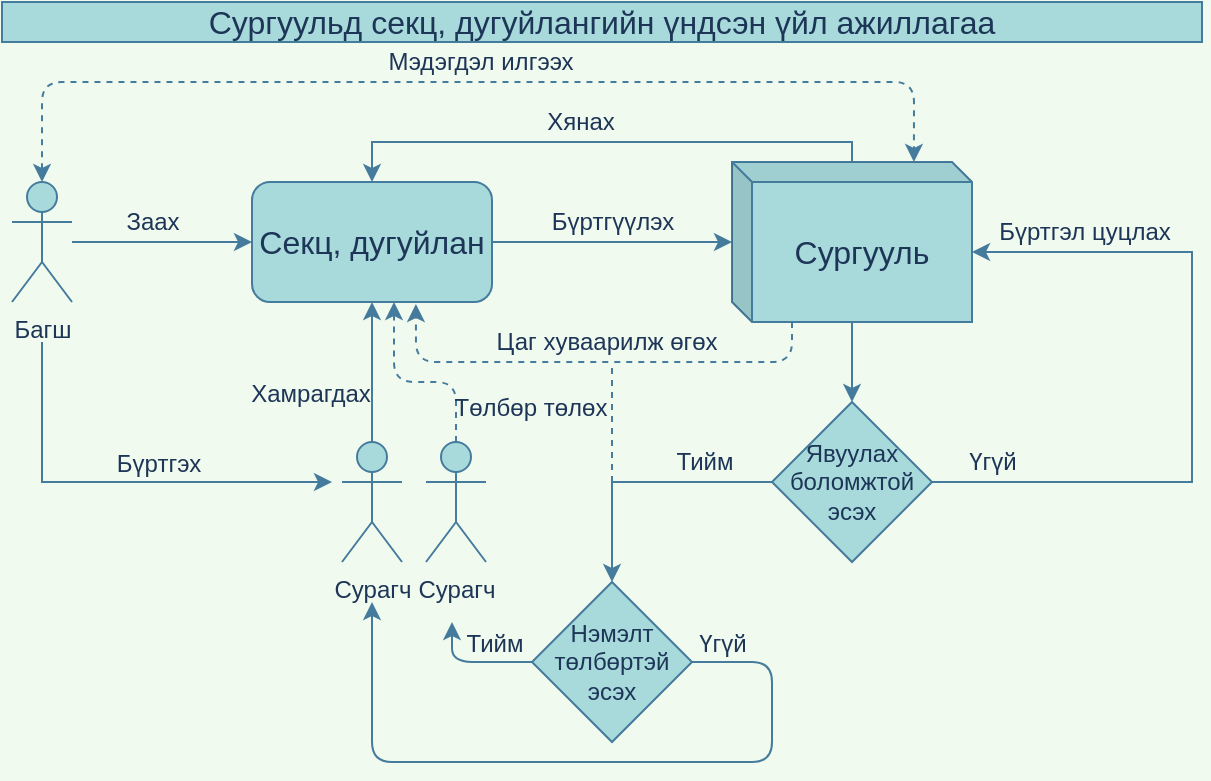<mxfile version="14.5.1" type="device"><diagram id="_V8XOht9oQuZynGTUvyt" name="Page-1"><mxGraphModel dx="852" dy="494" grid="1" gridSize="10" guides="1" tooltips="1" connect="1" arrows="1" fold="1" page="1" pageScale="1" pageWidth="827" pageHeight="1169" background="#F1FAEE" math="0" shadow="0"><root><mxCell id="0"/><mxCell id="1" parent="0"/><mxCell id="hdeo0CHDybi6qxTu8qeH-1" value="&lt;font style=&quot;font-size: 16px&quot;&gt;Сургуульд секц, дугуйлангийн үндсэн үйл ажиллагаа&lt;/font&gt;" style="rounded=0;whiteSpace=wrap;html=1;fillColor=#A8DADC;strokeColor=#457B9D;fontColor=#1D3557;" vertex="1" parent="1"><mxGeometry x="120" y="100" width="600" height="20" as="geometry"/></mxCell><mxCell id="hdeo0CHDybi6qxTu8qeH-14" style="edgeStyle=orthogonalEdgeStyle;rounded=0;orthogonalLoop=1;jettySize=auto;html=1;entryX=0.5;entryY=0;entryDx=0;entryDy=0;labelBackgroundColor=#F1FAEE;strokeColor=#457B9D;fontColor=#1D3557;" edge="1" parent="1" source="hdeo0CHDybi6qxTu8qeH-2" target="hdeo0CHDybi6qxTu8qeH-10"><mxGeometry relative="1" as="geometry"><Array as="points"><mxPoint x="545" y="170"/><mxPoint x="305" y="170"/></Array></mxGeometry></mxCell><mxCell id="hdeo0CHDybi6qxTu8qeH-23" style="edgeStyle=orthogonalEdgeStyle;rounded=0;orthogonalLoop=1;jettySize=auto;html=1;exitX=0;exitY=0;exitDx=65;exitDy=80;exitPerimeter=0;entryX=0.5;entryY=0;entryDx=0;entryDy=0;labelBackgroundColor=#F1FAEE;strokeColor=#457B9D;fontColor=#1D3557;" edge="1" parent="1" source="hdeo0CHDybi6qxTu8qeH-2" target="hdeo0CHDybi6qxTu8qeH-22"><mxGeometry relative="1" as="geometry"><Array as="points"><mxPoint x="545" y="260"/></Array></mxGeometry></mxCell><mxCell id="hdeo0CHDybi6qxTu8qeH-2" value="&lt;font style=&quot;font-size: 16px&quot;&gt;Сургууль&lt;/font&gt;" style="shape=cube;whiteSpace=wrap;html=1;boundedLbl=1;backgroundOutline=1;darkOpacity=0.05;darkOpacity2=0.1;size=10;fillColor=#A8DADC;strokeColor=#457B9D;fontColor=#1D3557;" vertex="1" parent="1"><mxGeometry x="485" y="180" width="120" height="80" as="geometry"/></mxCell><mxCell id="hdeo0CHDybi6qxTu8qeH-12" style="edgeStyle=orthogonalEdgeStyle;rounded=0;orthogonalLoop=1;jettySize=auto;html=1;entryX=0;entryY=0.5;entryDx=0;entryDy=0;labelBackgroundColor=#F1FAEE;strokeColor=#457B9D;fontColor=#1D3557;" edge="1" parent="1" source="hdeo0CHDybi6qxTu8qeH-6" target="hdeo0CHDybi6qxTu8qeH-10"><mxGeometry relative="1" as="geometry"/></mxCell><mxCell id="hdeo0CHDybi6qxTu8qeH-47" style="edgeStyle=orthogonalEdgeStyle;rounded=0;orthogonalLoop=1;jettySize=auto;html=1;labelBackgroundColor=#F1FAEE;strokeColor=#457B9D;fontColor=#1D3557;" edge="1" parent="1"><mxGeometry relative="1" as="geometry"><mxPoint x="285" y="340" as="targetPoint"/><mxPoint x="140" y="270" as="sourcePoint"/><Array as="points"><mxPoint x="140" y="340"/></Array></mxGeometry></mxCell><mxCell id="hdeo0CHDybi6qxTu8qeH-6" value="Багш" style="shape=umlActor;verticalLabelPosition=bottom;verticalAlign=top;html=1;outlineConnect=0;fillColor=#A8DADC;strokeColor=#457B9D;fontColor=#1D3557;" vertex="1" parent="1"><mxGeometry x="125" y="190" width="30" height="60" as="geometry"/></mxCell><mxCell id="hdeo0CHDybi6qxTu8qeH-20" style="edgeStyle=orthogonalEdgeStyle;rounded=0;orthogonalLoop=1;jettySize=auto;html=1;entryX=0.5;entryY=1;entryDx=0;entryDy=0;labelBackgroundColor=#F1FAEE;strokeColor=#457B9D;fontColor=#1D3557;" edge="1" parent="1" source="hdeo0CHDybi6qxTu8qeH-9" target="hdeo0CHDybi6qxTu8qeH-10"><mxGeometry relative="1" as="geometry"><mxPoint x="310" y="260" as="targetPoint"/></mxGeometry></mxCell><mxCell id="hdeo0CHDybi6qxTu8qeH-9" value="Сурагч" style="shape=umlActor;verticalLabelPosition=bottom;verticalAlign=top;html=1;outlineConnect=0;fillColor=#A8DADC;strokeColor=#457B9D;fontColor=#1D3557;" vertex="1" parent="1"><mxGeometry x="290" y="320" width="30" height="60" as="geometry"/></mxCell><mxCell id="hdeo0CHDybi6qxTu8qeH-13" style="edgeStyle=orthogonalEdgeStyle;rounded=0;orthogonalLoop=1;jettySize=auto;html=1;exitX=1;exitY=0.5;exitDx=0;exitDy=0;labelBackgroundColor=#F1FAEE;strokeColor=#457B9D;fontColor=#1D3557;" edge="1" parent="1" source="hdeo0CHDybi6qxTu8qeH-10" target="hdeo0CHDybi6qxTu8qeH-2"><mxGeometry relative="1" as="geometry"/></mxCell><mxCell id="hdeo0CHDybi6qxTu8qeH-10" value="&lt;font style=&quot;font-size: 16px&quot;&gt;Секц, дугуйлан&lt;/font&gt;" style="rounded=1;whiteSpace=wrap;html=1;fillColor=#A8DADC;strokeColor=#457B9D;fontColor=#1D3557;" vertex="1" parent="1"><mxGeometry x="245" y="190" width="120" height="60" as="geometry"/></mxCell><mxCell id="hdeo0CHDybi6qxTu8qeH-15" value="Заах" style="text;html=1;align=center;verticalAlign=middle;resizable=0;points=[];autosize=1;fontColor=#1D3557;" vertex="1" parent="1"><mxGeometry x="175" y="200" width="40" height="20" as="geometry"/></mxCell><mxCell id="hdeo0CHDybi6qxTu8qeH-16" value="Хянах" style="text;html=1;align=center;verticalAlign=middle;resizable=0;points=[];autosize=1;fontColor=#1D3557;" vertex="1" parent="1"><mxGeometry x="384" y="150" width="50" height="20" as="geometry"/></mxCell><mxCell id="hdeo0CHDybi6qxTu8qeH-18" value="Бүртгүүлэх" style="text;html=1;align=center;verticalAlign=middle;resizable=0;points=[];autosize=1;fontColor=#1D3557;" vertex="1" parent="1"><mxGeometry x="390" y="200" width="70" height="20" as="geometry"/></mxCell><mxCell id="hdeo0CHDybi6qxTu8qeH-21" value="Хамрагдах" style="text;html=1;align=center;verticalAlign=middle;resizable=0;points=[];autosize=1;fontColor=#1D3557;" vertex="1" parent="1"><mxGeometry x="239" y="286" width="70" height="20" as="geometry"/></mxCell><mxCell id="hdeo0CHDybi6qxTu8qeH-24" style="edgeStyle=orthogonalEdgeStyle;rounded=0;orthogonalLoop=1;jettySize=auto;html=1;exitX=0;exitY=0.5;exitDx=0;exitDy=0;labelBackgroundColor=#F1FAEE;strokeColor=#457B9D;fontColor=#1D3557;entryX=0.5;entryY=0;entryDx=0;entryDy=0;" edge="1" parent="1" source="hdeo0CHDybi6qxTu8qeH-22" target="hdeo0CHDybi6qxTu8qeH-49"><mxGeometry relative="1" as="geometry"><mxPoint x="325" y="340" as="targetPoint"/></mxGeometry></mxCell><mxCell id="hdeo0CHDybi6qxTu8qeH-28" style="edgeStyle=orthogonalEdgeStyle;rounded=0;orthogonalLoop=1;jettySize=auto;html=1;exitX=1;exitY=0.5;exitDx=0;exitDy=0;entryX=0;entryY=0;entryDx=120;entryDy=45;entryPerimeter=0;labelBackgroundColor=#F1FAEE;strokeColor=#457B9D;fontColor=#1D3557;" edge="1" parent="1" source="hdeo0CHDybi6qxTu8qeH-22" target="hdeo0CHDybi6qxTu8qeH-2"><mxGeometry relative="1" as="geometry"><Array as="points"><mxPoint x="715" y="340"/><mxPoint x="715" y="225"/></Array></mxGeometry></mxCell><mxCell id="hdeo0CHDybi6qxTu8qeH-22" value="Явуулах боломжтой эсэх" style="rhombus;whiteSpace=wrap;html=1;fillColor=#A8DADC;strokeColor=#457B9D;fontColor=#1D3557;" vertex="1" parent="1"><mxGeometry x="505" y="300" width="80" height="80" as="geometry"/></mxCell><mxCell id="hdeo0CHDybi6qxTu8qeH-25" value="Тийм" style="text;html=1;align=center;verticalAlign=middle;resizable=0;points=[];autosize=1;fontColor=#1D3557;" vertex="1" parent="1"><mxGeometry x="451" y="320" width="40" height="20" as="geometry"/></mxCell><mxCell id="hdeo0CHDybi6qxTu8qeH-29" value="Үгүй" style="text;html=1;align=center;verticalAlign=middle;resizable=0;points=[];autosize=1;fontColor=#1D3557;" vertex="1" parent="1"><mxGeometry x="595" y="320" width="40" height="20" as="geometry"/></mxCell><mxCell id="hdeo0CHDybi6qxTu8qeH-33" value="Бүртгэл цуцлах" style="text;html=1;align=center;verticalAlign=middle;resizable=0;points=[];autosize=1;fontColor=#1D3557;" vertex="1" parent="1"><mxGeometry x="616" y="205" width="90" height="20" as="geometry"/></mxCell><mxCell id="hdeo0CHDybi6qxTu8qeH-36" value="Цаг хуваарилж өгөх" style="text;html=1;align=center;verticalAlign=middle;resizable=0;points=[];autosize=1;fontColor=#1D3557;" vertex="1" parent="1"><mxGeometry x="362" y="260" width="120" height="20" as="geometry"/></mxCell><mxCell id="hdeo0CHDybi6qxTu8qeH-37" value="" style="endArrow=classic;html=1;entryX=0.683;entryY=1.017;entryDx=0;entryDy=0;entryPerimeter=0;dashed=1;labelBackgroundColor=#F1FAEE;strokeColor=#457B9D;fontColor=#1D3557;" edge="1" parent="1" target="hdeo0CHDybi6qxTu8qeH-10"><mxGeometry width="50" height="50" relative="1" as="geometry"><mxPoint x="515" y="260" as="sourcePoint"/><mxPoint x="435" y="180" as="targetPoint"/><Array as="points"><mxPoint x="515" y="280"/><mxPoint x="327" y="280"/></Array></mxGeometry></mxCell><mxCell id="hdeo0CHDybi6qxTu8qeH-38" value="" style="endArrow=none;html=1;dashed=1;labelBackgroundColor=#F1FAEE;strokeColor=#457B9D;fontColor=#1D3557;" edge="1" parent="1"><mxGeometry width="50" height="50" relative="1" as="geometry"><mxPoint x="425" y="340" as="sourcePoint"/><mxPoint x="425" y="280" as="targetPoint"/></mxGeometry></mxCell><mxCell id="hdeo0CHDybi6qxTu8qeH-40" value="" style="endArrow=classic;startArrow=classic;html=1;entryX=0.758;entryY=0;entryDx=0;entryDy=0;entryPerimeter=0;exitX=0.5;exitY=0;exitDx=0;exitDy=0;exitPerimeter=0;dashed=1;labelBackgroundColor=#F1FAEE;strokeColor=#457B9D;fontColor=#1D3557;" edge="1" parent="1" source="hdeo0CHDybi6qxTu8qeH-6" target="hdeo0CHDybi6qxTu8qeH-2"><mxGeometry width="50" height="50" relative="1" as="geometry"><mxPoint x="145" y="180" as="sourcePoint"/><mxPoint x="435" y="180" as="targetPoint"/><Array as="points"><mxPoint x="140" y="140"/><mxPoint x="576" y="140"/></Array></mxGeometry></mxCell><mxCell id="hdeo0CHDybi6qxTu8qeH-41" value="Мэдэгдэл илгээх" style="text;html=1;align=center;verticalAlign=middle;resizable=0;points=[];autosize=1;fontColor=#1D3557;" vertex="1" parent="1"><mxGeometry x="309" y="120" width="100" height="20" as="geometry"/></mxCell><mxCell id="hdeo0CHDybi6qxTu8qeH-46" value="Бүртгэх" style="text;html=1;align=center;verticalAlign=middle;resizable=0;points=[];autosize=1;fontColor=#1D3557;" vertex="1" parent="1"><mxGeometry x="168" y="321" width="60" height="20" as="geometry"/></mxCell><mxCell id="hdeo0CHDybi6qxTu8qeH-51" style="edgeStyle=orthogonalEdgeStyle;curved=0;rounded=1;sketch=0;orthogonalLoop=1;jettySize=auto;html=1;exitX=0;exitY=0.5;exitDx=0;exitDy=0;strokeColor=#457B9D;fillColor=#A8DADC;fontColor=#1D3557;" edge="1" parent="1" source="hdeo0CHDybi6qxTu8qeH-49"><mxGeometry relative="1" as="geometry"><mxPoint x="345" y="410" as="targetPoint"/><Array as="points"><mxPoint x="345" y="430"/><mxPoint x="345" y="410"/></Array></mxGeometry></mxCell><mxCell id="hdeo0CHDybi6qxTu8qeH-53" style="edgeStyle=orthogonalEdgeStyle;curved=0;rounded=1;sketch=0;orthogonalLoop=1;jettySize=auto;html=1;exitX=1;exitY=0.5;exitDx=0;exitDy=0;strokeColor=#457B9D;fillColor=#A8DADC;fontColor=#1D3557;" edge="1" parent="1" source="hdeo0CHDybi6qxTu8qeH-49"><mxGeometry relative="1" as="geometry"><mxPoint x="305" y="400" as="targetPoint"/><Array as="points"><mxPoint x="505" y="430"/><mxPoint x="505" y="480"/><mxPoint x="305" y="480"/></Array></mxGeometry></mxCell><mxCell id="hdeo0CHDybi6qxTu8qeH-49" value="Нэмэлт төлбөртэй &lt;br&gt;эсэх&lt;br&gt;" style="rhombus;whiteSpace=wrap;html=1;rounded=0;sketch=0;strokeColor=#457B9D;fillColor=#A8DADC;fontColor=#1D3557;" vertex="1" parent="1"><mxGeometry x="385" y="390" width="80" height="80" as="geometry"/></mxCell><mxCell id="hdeo0CHDybi6qxTu8qeH-55" style="edgeStyle=orthogonalEdgeStyle;curved=0;rounded=1;sketch=0;orthogonalLoop=1;jettySize=auto;html=1;strokeColor=#457B9D;fillColor=#A8DADC;fontColor=#1D3557;dashed=1;" edge="1" parent="1" source="hdeo0CHDybi6qxTu8qeH-50"><mxGeometry relative="1" as="geometry"><mxPoint x="316" y="250" as="targetPoint"/><Array as="points"><mxPoint x="347" y="290"/><mxPoint x="316" y="290"/></Array></mxGeometry></mxCell><mxCell id="hdeo0CHDybi6qxTu8qeH-50" value="Сурагч" style="shape=umlActor;verticalLabelPosition=bottom;verticalAlign=top;html=1;outlineConnect=0;fillColor=#A8DADC;strokeColor=#457B9D;fontColor=#1D3557;" vertex="1" parent="1"><mxGeometry x="332" y="320" width="30" height="60" as="geometry"/></mxCell><mxCell id="hdeo0CHDybi6qxTu8qeH-52" value="Тийм" style="text;html=1;align=center;verticalAlign=middle;resizable=0;points=[];autosize=1;fontColor=#1D3557;" vertex="1" parent="1"><mxGeometry x="346" y="411" width="40" height="20" as="geometry"/></mxCell><mxCell id="hdeo0CHDybi6qxTu8qeH-54" value="Үгүй" style="text;html=1;align=center;verticalAlign=middle;resizable=0;points=[];autosize=1;fontColor=#1D3557;" vertex="1" parent="1"><mxGeometry x="460" y="411" width="40" height="20" as="geometry"/></mxCell><mxCell id="hdeo0CHDybi6qxTu8qeH-56" value="Төлбөр төлөх" style="text;html=1;align=center;verticalAlign=middle;resizable=0;points=[];autosize=1;fontColor=#1D3557;" vertex="1" parent="1"><mxGeometry x="339" y="293" width="90" height="20" as="geometry"/></mxCell></root></mxGraphModel></diagram></mxfile>